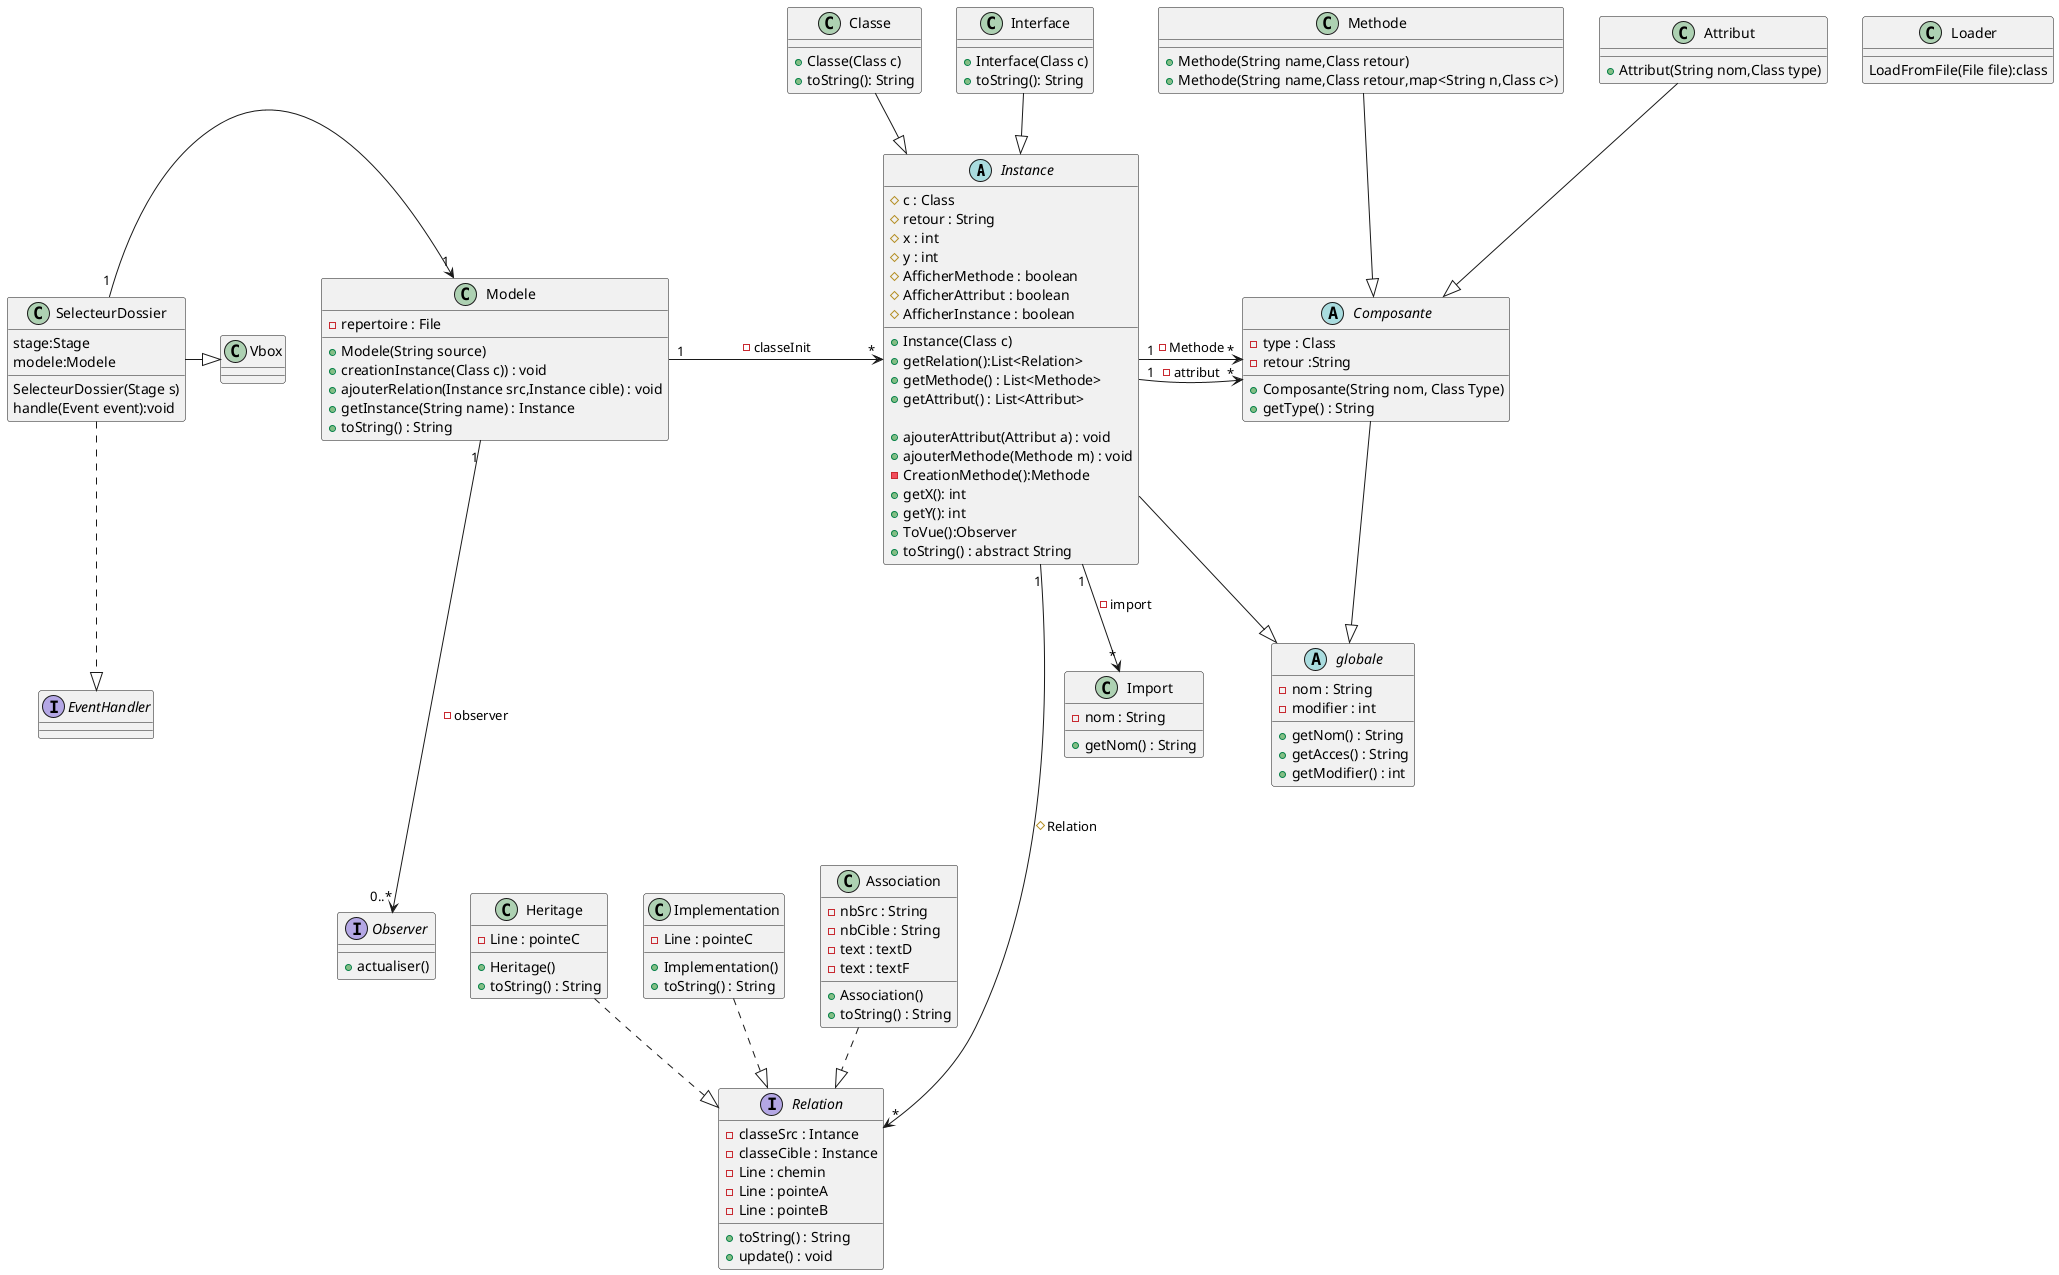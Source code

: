 @startuml
'https://plantuml.com/sequence-diagram

abstract Instance{
    #c : Class
    #retour : String
    #x : int
    #y : int
    #AfficherMethode : boolean
    #AfficherAttribut : boolean
    #AfficherInstance : boolean

    +Instance(Class c)
    +getRelation():List<Relation>
    +getMethode() : List<Methode>
    +getAttribut() : List<Attribut>

    +ajouterAttribut(Attribut a) : void
    +ajouterMethode(Methode m) : void
    -CreationMethode():Methode
    +getX(): int
    +getY(): int
    +ToVue():Observer
    +toString() : abstract String
}
class Loader{
LoadFromFile(File file):class
}
class Classe{
    +Classe(Class c)
    +toString(): String
}

class Interface{
    +Interface(Class c)
    +toString(): String
}

abstract Composante{
    -type : Class
    -retour :String
    +Composante(String nom, Class Type)
    +getType() : String

}

class Methode{
    +Methode(String name,Class retour)
    +Methode(String name,Class retour,map<String n,Class c>)
}

class Attribut{
    +Attribut(String nom,Class type)
}

class Import{
    -nom : String
    +getNom() : String
}

class Modele{
    -repertoire : File
    +Modele(String source)
    +creationInstance(Class c)) : void
    +ajouterRelation(Instance src,Instance cible) : void
    +getInstance(String name) : Instance
    +toString() : String
}

interface Relation{
    -classeSrc : Intance
    -classeCible : Instance
    -Line : chemin
    -Line : pointeA
    -Line : pointeB
    +toString() : String
    +update() : void
}

class Heritage{
    -Line : pointeC
    +Heritage()
    +toString() : String
}

class Implementation{
    -Line : pointeC
    +Implementation()
    +toString() : String
}

class Association {
    -nbSrc : String
    -nbCible : String
    -text : textD
    -text : textF
    +Association()
    +toString() : String
}

abstract globale{
    -nom : String
    -modifier : int
    +getNom() : String
    +getAcces() : String
    +getModifier() : int
}

interface Observer{
    +actualiser()
}
class SelecteurDossier{
stage:Stage
modele:Modele
SelecteurDossier(Stage s)
handle(Event event):void
}
interface EventHandler
SelecteurDossier "1"->"1"Modele
SelecteurDossier -|> Vbox
SelecteurDossier ..|>EventHandler
Modele "1" ---> "0..*" Observer : -observer
Instance--|>globale
Composante--|>globale
Modele "1" -> "*" Instance  : -classeInit
Instance "1" -> "*" Composante : -attribut
Instance "1" -> "*" Composante : -Methode
Instance "1" --> "*" Import : -import
Classe --|> Instance
Interface --|> Instance
Methode --|> Composante
Attribut --|> Composante
Instance "1" ----> "*"  Relation : #Relation
Association ..|> Relation
Heritage ..|> Relation
Implementation ..|> Relation

@enduml
